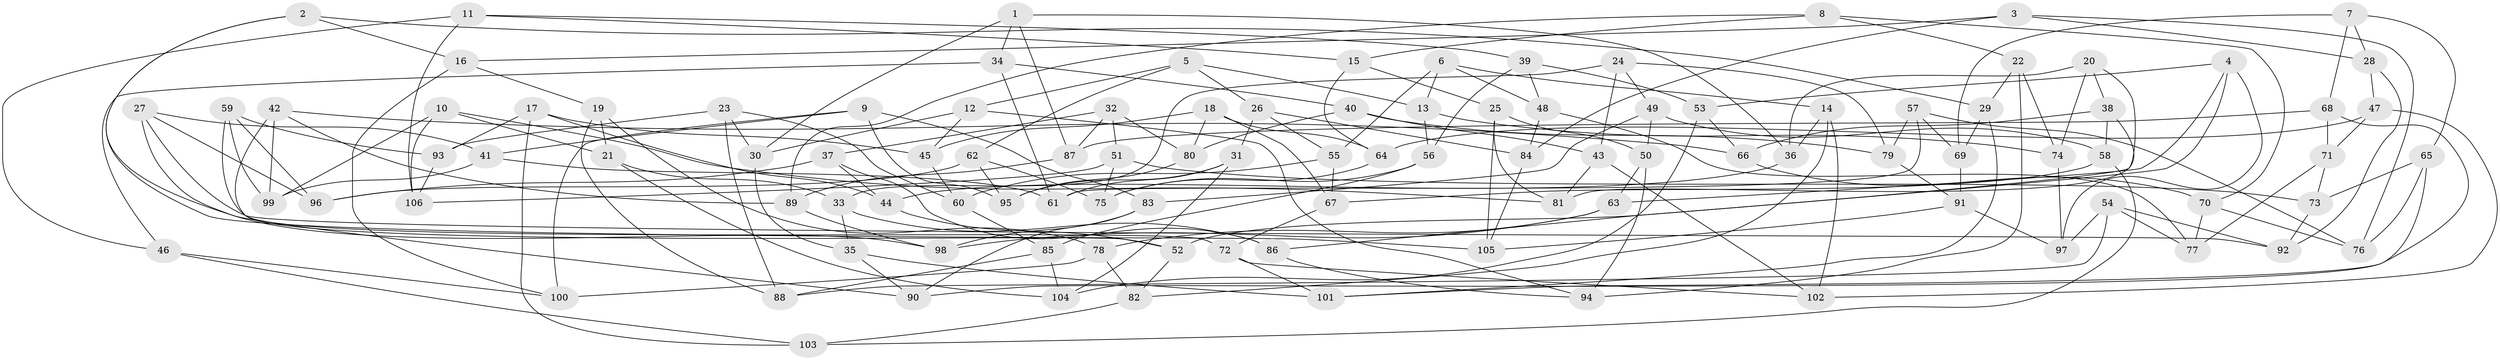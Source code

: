 // coarse degree distribution, {6: 0.582089552238806, 4: 0.417910447761194}
// Generated by graph-tools (version 1.1) at 2025/24/03/03/25 07:24:30]
// undirected, 106 vertices, 212 edges
graph export_dot {
graph [start="1"]
  node [color=gray90,style=filled];
  1;
  2;
  3;
  4;
  5;
  6;
  7;
  8;
  9;
  10;
  11;
  12;
  13;
  14;
  15;
  16;
  17;
  18;
  19;
  20;
  21;
  22;
  23;
  24;
  25;
  26;
  27;
  28;
  29;
  30;
  31;
  32;
  33;
  34;
  35;
  36;
  37;
  38;
  39;
  40;
  41;
  42;
  43;
  44;
  45;
  46;
  47;
  48;
  49;
  50;
  51;
  52;
  53;
  54;
  55;
  56;
  57;
  58;
  59;
  60;
  61;
  62;
  63;
  64;
  65;
  66;
  67;
  68;
  69;
  70;
  71;
  72;
  73;
  74;
  75;
  76;
  77;
  78;
  79;
  80;
  81;
  82;
  83;
  84;
  85;
  86;
  87;
  88;
  89;
  90;
  91;
  92;
  93;
  94;
  95;
  96;
  97;
  98;
  99;
  100;
  101;
  102;
  103;
  104;
  105;
  106;
  1 -- 34;
  1 -- 87;
  1 -- 36;
  1 -- 30;
  2 -- 16;
  2 -- 98;
  2 -- 29;
  2 -- 105;
  3 -- 28;
  3 -- 16;
  3 -- 84;
  3 -- 76;
  4 -- 53;
  4 -- 63;
  4 -- 97;
  4 -- 52;
  5 -- 13;
  5 -- 62;
  5 -- 12;
  5 -- 26;
  6 -- 48;
  6 -- 14;
  6 -- 13;
  6 -- 55;
  7 -- 69;
  7 -- 65;
  7 -- 68;
  7 -- 28;
  8 -- 89;
  8 -- 22;
  8 -- 15;
  8 -- 70;
  9 -- 100;
  9 -- 95;
  9 -- 41;
  9 -- 83;
  10 -- 21;
  10 -- 81;
  10 -- 99;
  10 -- 106;
  11 -- 46;
  11 -- 39;
  11 -- 15;
  11 -- 106;
  12 -- 45;
  12 -- 30;
  12 -- 94;
  13 -- 74;
  13 -- 56;
  14 -- 82;
  14 -- 102;
  14 -- 36;
  15 -- 64;
  15 -- 25;
  16 -- 19;
  16 -- 100;
  17 -- 103;
  17 -- 44;
  17 -- 93;
  17 -- 45;
  18 -- 45;
  18 -- 64;
  18 -- 80;
  18 -- 67;
  19 -- 21;
  19 -- 88;
  19 -- 78;
  20 -- 81;
  20 -- 74;
  20 -- 36;
  20 -- 38;
  21 -- 104;
  21 -- 33;
  22 -- 29;
  22 -- 74;
  22 -- 94;
  23 -- 60;
  23 -- 88;
  23 -- 30;
  23 -- 93;
  24 -- 33;
  24 -- 43;
  24 -- 49;
  24 -- 79;
  25 -- 105;
  25 -- 81;
  25 -- 50;
  26 -- 84;
  26 -- 31;
  26 -- 55;
  27 -- 96;
  27 -- 41;
  27 -- 90;
  27 -- 92;
  28 -- 92;
  28 -- 47;
  29 -- 101;
  29 -- 69;
  30 -- 35;
  31 -- 61;
  31 -- 104;
  31 -- 95;
  32 -- 37;
  32 -- 51;
  32 -- 87;
  32 -- 80;
  33 -- 86;
  33 -- 35;
  34 -- 61;
  34 -- 40;
  34 -- 46;
  35 -- 90;
  35 -- 101;
  36 -- 44;
  37 -- 44;
  37 -- 96;
  37 -- 86;
  38 -- 66;
  38 -- 86;
  38 -- 58;
  39 -- 53;
  39 -- 48;
  39 -- 56;
  40 -- 80;
  40 -- 43;
  40 -- 79;
  41 -- 99;
  41 -- 61;
  42 -- 66;
  42 -- 52;
  42 -- 89;
  42 -- 99;
  43 -- 102;
  43 -- 81;
  44 -- 52;
  45 -- 60;
  46 -- 100;
  46 -- 103;
  47 -- 71;
  47 -- 64;
  47 -- 102;
  48 -- 84;
  48 -- 77;
  49 -- 83;
  49 -- 58;
  49 -- 50;
  50 -- 94;
  50 -- 63;
  51 -- 75;
  51 -- 106;
  51 -- 73;
  52 -- 82;
  53 -- 104;
  53 -- 66;
  54 -- 97;
  54 -- 92;
  54 -- 88;
  54 -- 77;
  55 -- 67;
  55 -- 60;
  56 -- 75;
  56 -- 85;
  57 -- 79;
  57 -- 61;
  57 -- 69;
  57 -- 76;
  58 -- 103;
  58 -- 67;
  59 -- 93;
  59 -- 72;
  59 -- 99;
  59 -- 96;
  60 -- 85;
  62 -- 95;
  62 -- 96;
  62 -- 75;
  63 -- 98;
  63 -- 78;
  64 -- 75;
  65 -- 101;
  65 -- 76;
  65 -- 73;
  66 -- 70;
  67 -- 72;
  68 -- 90;
  68 -- 71;
  68 -- 87;
  69 -- 91;
  70 -- 77;
  70 -- 76;
  71 -- 77;
  71 -- 73;
  72 -- 101;
  72 -- 102;
  73 -- 92;
  74 -- 97;
  78 -- 82;
  78 -- 100;
  79 -- 91;
  80 -- 95;
  82 -- 103;
  83 -- 90;
  83 -- 98;
  84 -- 105;
  85 -- 104;
  85 -- 88;
  86 -- 94;
  87 -- 89;
  89 -- 98;
  91 -- 105;
  91 -- 97;
  93 -- 106;
}
